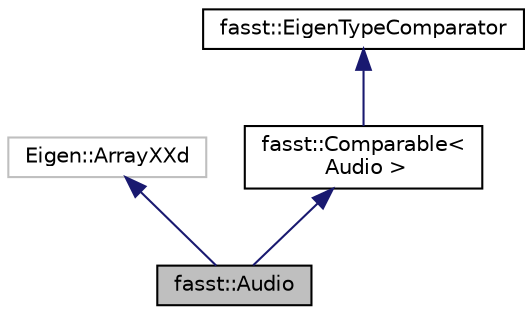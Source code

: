 digraph "fasst::Audio"
{
  edge [fontname="Helvetica",fontsize="10",labelfontname="Helvetica",labelfontsize="10"];
  node [fontname="Helvetica",fontsize="10",shape=record];
  Node0 [label="fasst::Audio",height=0.2,width=0.4,color="black", fillcolor="grey75", style="filled", fontcolor="black"];
  Node1 -> Node0 [dir="back",color="midnightblue",fontsize="10",style="solid",fontname="Helvetica"];
  Node1 [label="Eigen::ArrayXXd",height=0.2,width=0.4,color="grey75", fillcolor="white", style="filled"];
  Node2 -> Node0 [dir="back",color="midnightblue",fontsize="10",style="solid",fontname="Helvetica"];
  Node2 [label="fasst::Comparable\<\l Audio \>",height=0.2,width=0.4,color="black", fillcolor="white", style="filled",URL="$classfasst_1_1Comparable.html"];
  Node3 -> Node2 [dir="back",color="midnightblue",fontsize="10",style="solid",fontname="Helvetica"];
  Node3 [label="fasst::EigenTypeComparator",height=0.2,width=0.4,color="black", fillcolor="white", style="filled",URL="$classfasst_1_1EigenTypeComparator.html"];
}
